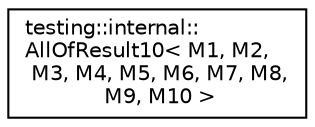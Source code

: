 digraph "クラス階層図"
{
  edge [fontname="Helvetica",fontsize="10",labelfontname="Helvetica",labelfontsize="10"];
  node [fontname="Helvetica",fontsize="10",shape=record];
  rankdir="LR";
  Node0 [label="testing::internal::\lAllOfResult10\< M1, M2,\l M3, M4, M5, M6, M7, M8,\l M9, M10 \>",height=0.2,width=0.4,color="black", fillcolor="white", style="filled",URL="$d4/d16/structtesting_1_1internal_1_1_all_of_result10.html"];
}
